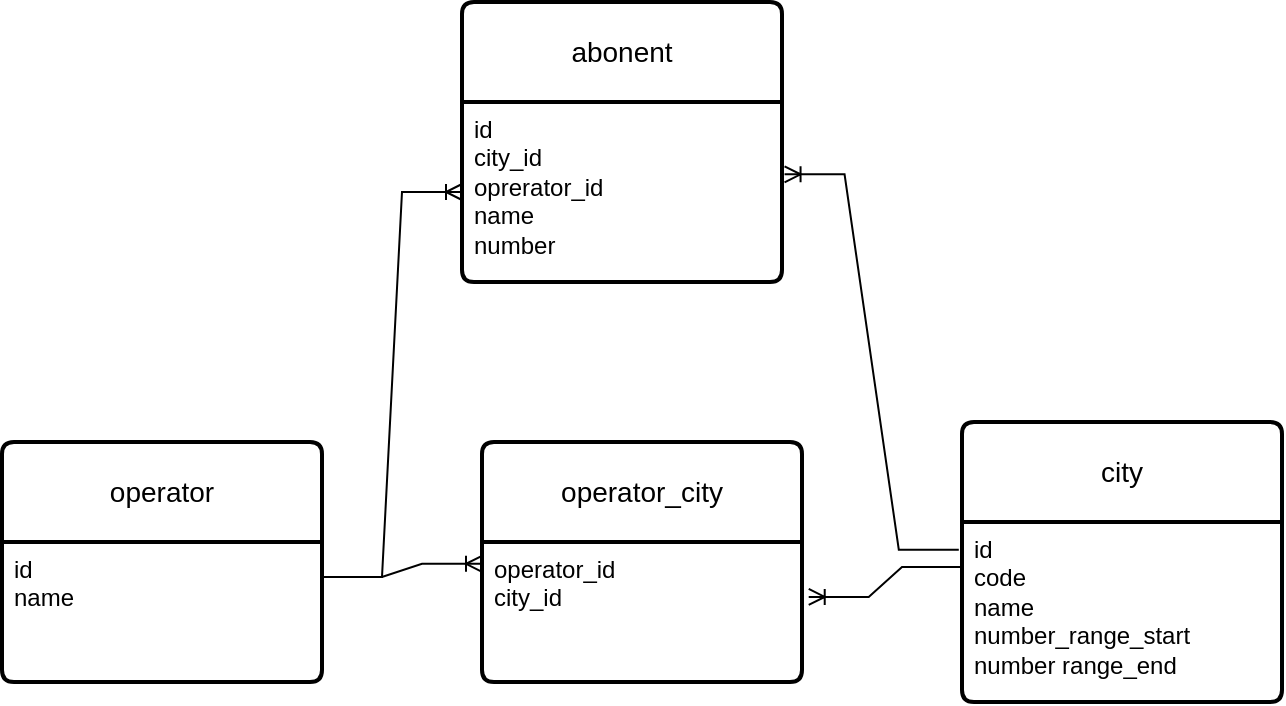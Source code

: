 <mxfile version="22.1.7" type="github">
  <diagram name="Страница — 1" id="on1_FPbtyLPGVOazdMeT">
    <mxGraphModel dx="918" dy="556" grid="1" gridSize="10" guides="1" tooltips="1" connect="1" arrows="1" fold="1" page="1" pageScale="1" pageWidth="1200" pageHeight="1920" math="0" shadow="0">
      <root>
        <mxCell id="0" />
        <mxCell id="1" parent="0" />
        <mxCell id="TlGQf6tkNyWfc99nxu2W-1" value="abonent" style="swimlane;childLayout=stackLayout;horizontal=1;startSize=50;horizontalStack=0;rounded=1;fontSize=14;fontStyle=0;strokeWidth=2;resizeParent=0;resizeLast=1;shadow=0;dashed=0;align=center;arcSize=4;whiteSpace=wrap;html=1;" vertex="1" parent="1">
          <mxGeometry x="310" y="70" width="160" height="140" as="geometry" />
        </mxCell>
        <mxCell id="TlGQf6tkNyWfc99nxu2W-2" value="id&lt;br&gt;city_id&lt;br&gt;oprerator_id&lt;br&gt;name&lt;br&gt;number&amp;nbsp;&amp;nbsp;" style="align=left;strokeColor=none;fillColor=none;spacingLeft=4;fontSize=12;verticalAlign=top;resizable=0;rotatable=0;part=1;html=1;" vertex="1" parent="TlGQf6tkNyWfc99nxu2W-1">
          <mxGeometry y="50" width="160" height="90" as="geometry" />
        </mxCell>
        <mxCell id="TlGQf6tkNyWfc99nxu2W-5" value="city" style="swimlane;childLayout=stackLayout;horizontal=1;startSize=50;horizontalStack=0;rounded=1;fontSize=14;fontStyle=0;strokeWidth=2;resizeParent=0;resizeLast=1;shadow=0;dashed=0;align=center;arcSize=4;whiteSpace=wrap;html=1;" vertex="1" parent="1">
          <mxGeometry x="560" y="280" width="160" height="140" as="geometry" />
        </mxCell>
        <mxCell id="TlGQf6tkNyWfc99nxu2W-6" value="id&lt;br&gt;code&lt;br&gt;name&lt;br&gt;number_range_start&lt;br&gt;number range_end" style="align=left;strokeColor=none;fillColor=none;spacingLeft=4;fontSize=12;verticalAlign=top;resizable=0;rotatable=0;part=1;html=1;" vertex="1" parent="TlGQf6tkNyWfc99nxu2W-5">
          <mxGeometry y="50" width="160" height="90" as="geometry" />
        </mxCell>
        <mxCell id="TlGQf6tkNyWfc99nxu2W-7" value="" style="edgeStyle=entityRelationEdgeStyle;fontSize=12;html=1;endArrow=ERoneToMany;rounded=0;entryX=1.008;entryY=0.402;entryDx=0;entryDy=0;entryPerimeter=0;exitX=-0.01;exitY=0.154;exitDx=0;exitDy=0;exitPerimeter=0;" edge="1" parent="1" source="TlGQf6tkNyWfc99nxu2W-6" target="TlGQf6tkNyWfc99nxu2W-2">
          <mxGeometry width="100" height="100" relative="1" as="geometry">
            <mxPoint x="350" y="300" as="sourcePoint" />
            <mxPoint x="450" y="200" as="targetPoint" />
          </mxGeometry>
        </mxCell>
        <mxCell id="TlGQf6tkNyWfc99nxu2W-8" value="operator" style="swimlane;childLayout=stackLayout;horizontal=1;startSize=50;horizontalStack=0;rounded=1;fontSize=14;fontStyle=0;strokeWidth=2;resizeParent=0;resizeLast=1;shadow=0;dashed=0;align=center;arcSize=4;whiteSpace=wrap;html=1;" vertex="1" parent="1">
          <mxGeometry x="80" y="290" width="160" height="120" as="geometry" />
        </mxCell>
        <mxCell id="TlGQf6tkNyWfc99nxu2W-9" value="id&amp;nbsp;&lt;br&gt;name" style="align=left;strokeColor=none;fillColor=none;spacingLeft=4;fontSize=12;verticalAlign=top;resizable=0;rotatable=0;part=1;html=1;" vertex="1" parent="TlGQf6tkNyWfc99nxu2W-8">
          <mxGeometry y="50" width="160" height="70" as="geometry" />
        </mxCell>
        <mxCell id="TlGQf6tkNyWfc99nxu2W-11" value="operator_city" style="swimlane;childLayout=stackLayout;horizontal=1;startSize=50;horizontalStack=0;rounded=1;fontSize=14;fontStyle=0;strokeWidth=2;resizeParent=0;resizeLast=1;shadow=0;dashed=0;align=center;arcSize=4;whiteSpace=wrap;html=1;" vertex="1" parent="1">
          <mxGeometry x="320" y="290" width="160" height="120" as="geometry" />
        </mxCell>
        <mxCell id="TlGQf6tkNyWfc99nxu2W-12" value="operator_id&lt;br&gt;city_id" style="align=left;strokeColor=none;fillColor=none;spacingLeft=4;fontSize=12;verticalAlign=top;resizable=0;rotatable=0;part=1;html=1;" vertex="1" parent="TlGQf6tkNyWfc99nxu2W-11">
          <mxGeometry y="50" width="160" height="70" as="geometry" />
        </mxCell>
        <mxCell id="TlGQf6tkNyWfc99nxu2W-13" value="" style="edgeStyle=entityRelationEdgeStyle;fontSize=12;html=1;endArrow=ERoneToMany;rounded=0;exitX=1;exitY=0.25;exitDx=0;exitDy=0;entryX=0;entryY=0.156;entryDx=0;entryDy=0;entryPerimeter=0;" edge="1" parent="1" source="TlGQf6tkNyWfc99nxu2W-9" target="TlGQf6tkNyWfc99nxu2W-12">
          <mxGeometry width="100" height="100" relative="1" as="geometry">
            <mxPoint x="370" y="380" as="sourcePoint" />
            <mxPoint x="470" y="280" as="targetPoint" />
          </mxGeometry>
        </mxCell>
        <mxCell id="TlGQf6tkNyWfc99nxu2W-15" value="" style="edgeStyle=entityRelationEdgeStyle;fontSize=12;html=1;endArrow=ERoneToMany;rounded=0;exitX=0;exitY=0.25;exitDx=0;exitDy=0;entryX=1.021;entryY=0.392;entryDx=0;entryDy=0;entryPerimeter=0;" edge="1" parent="1" source="TlGQf6tkNyWfc99nxu2W-6" target="TlGQf6tkNyWfc99nxu2W-12">
          <mxGeometry width="100" height="100" relative="1" as="geometry">
            <mxPoint x="370" y="380" as="sourcePoint" />
            <mxPoint x="470" y="280" as="targetPoint" />
          </mxGeometry>
        </mxCell>
        <mxCell id="TlGQf6tkNyWfc99nxu2W-16" value="" style="edgeStyle=entityRelationEdgeStyle;fontSize=12;html=1;endArrow=ERoneToMany;rounded=0;exitX=1;exitY=0.25;exitDx=0;exitDy=0;" edge="1" parent="1" source="TlGQf6tkNyWfc99nxu2W-9" target="TlGQf6tkNyWfc99nxu2W-2">
          <mxGeometry width="100" height="100" relative="1" as="geometry">
            <mxPoint x="370" y="380" as="sourcePoint" />
            <mxPoint x="470" y="280" as="targetPoint" />
            <Array as="points">
              <mxPoint x="250" y="340" />
              <mxPoint x="330" y="460" />
              <mxPoint x="270" y="260" />
            </Array>
          </mxGeometry>
        </mxCell>
      </root>
    </mxGraphModel>
  </diagram>
</mxfile>
